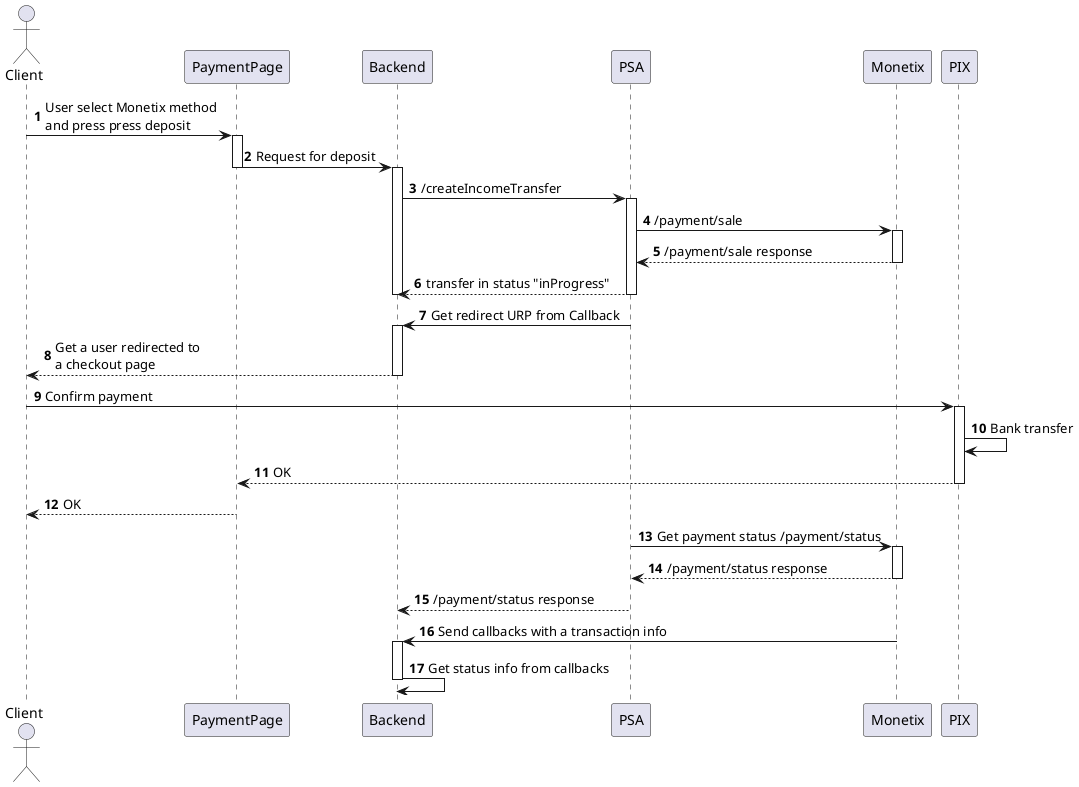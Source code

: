 @startuml
autonumber

actor Client
participant PaymentPage
participant Backend
participant PSA
participant Monetix
participant PIX


Client -> PaymentPage: User select Monetix method \nand press press deposit
activate PaymentPage

PaymentPage -> Backend --: Request for deposit
activate Backend

Backend -> PSA: /createIncomeTransfer
activate PSA

PSA -> Monetix: /payment/sale
activate Monetix

Monetix --> PSA --: /payment/sale response
deactivate Monetix

PSA --> Backend: transfer in status "inProgress"
deactivate PSA
deactivate Backend

PSA -> Backend ++: Get redirect URP from Callback

Backend --> Client --: Get a user redirected to \na checkout page

Client -> PIX ++: Confirm payment
PIX -> PIX : Bank transfer
PIX --> PaymentPage --: OK

PaymentPage --> Client --: OK

PSA -> Monetix ++: Get payment status /payment/status
Monetix --> PSA --: /payment/status response

PSA --> Backend : /payment/status response

Monetix -> Backend ++: Send callbacks with a transaction info
Backend -> Backend --: Get status info from callbacks

@enduml